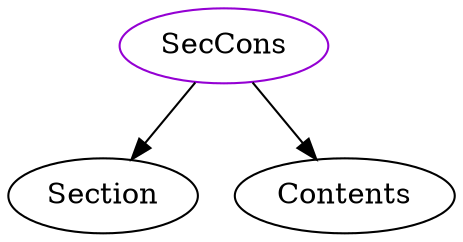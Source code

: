 digraph seccons{
SecCons -> Section;
SecCons -> Contents;
SecCons	[shape=oval, color=darkviolet, label=SecCons];
}
